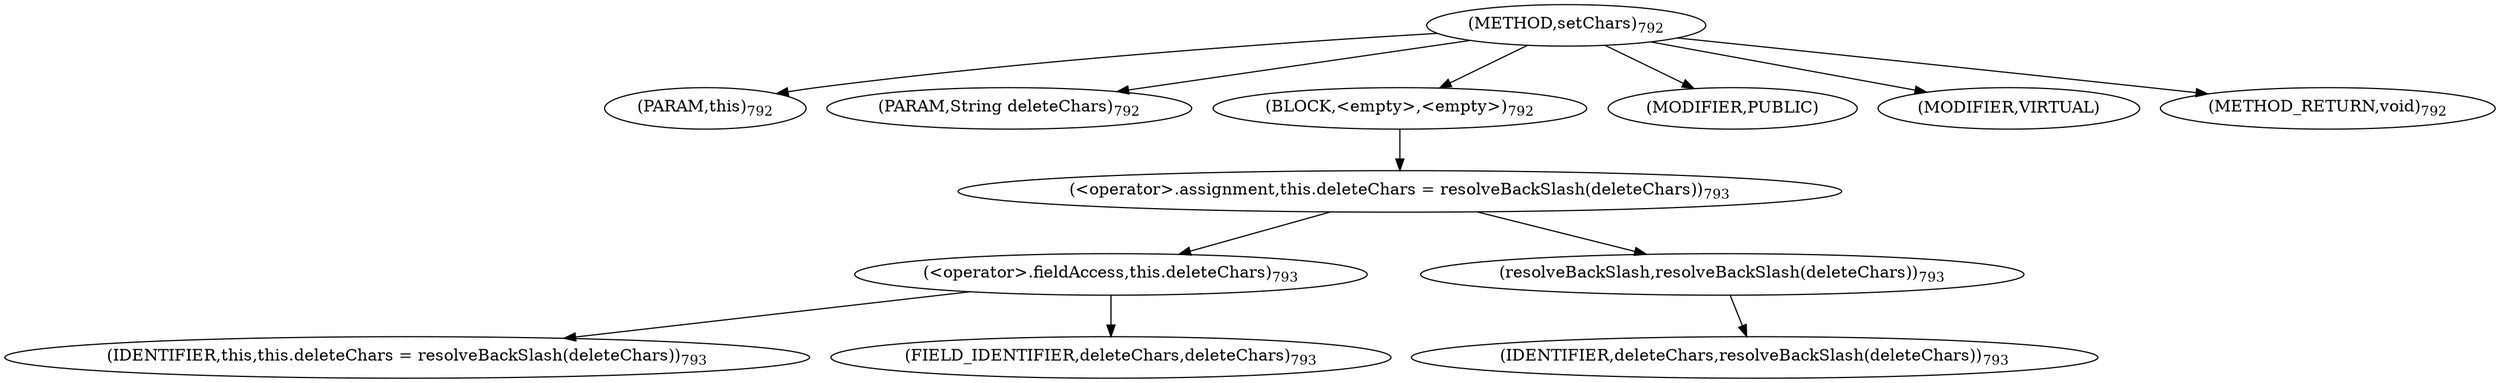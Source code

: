 digraph "setChars" {  
"1634" [label = <(METHOD,setChars)<SUB>792</SUB>> ]
"133" [label = <(PARAM,this)<SUB>792</SUB>> ]
"1635" [label = <(PARAM,String deleteChars)<SUB>792</SUB>> ]
"1636" [label = <(BLOCK,&lt;empty&gt;,&lt;empty&gt;)<SUB>792</SUB>> ]
"1637" [label = <(&lt;operator&gt;.assignment,this.deleteChars = resolveBackSlash(deleteChars))<SUB>793</SUB>> ]
"1638" [label = <(&lt;operator&gt;.fieldAccess,this.deleteChars)<SUB>793</SUB>> ]
"132" [label = <(IDENTIFIER,this,this.deleteChars = resolveBackSlash(deleteChars))<SUB>793</SUB>> ]
"1639" [label = <(FIELD_IDENTIFIER,deleteChars,deleteChars)<SUB>793</SUB>> ]
"1640" [label = <(resolveBackSlash,resolveBackSlash(deleteChars))<SUB>793</SUB>> ]
"1641" [label = <(IDENTIFIER,deleteChars,resolveBackSlash(deleteChars))<SUB>793</SUB>> ]
"1642" [label = <(MODIFIER,PUBLIC)> ]
"1643" [label = <(MODIFIER,VIRTUAL)> ]
"1644" [label = <(METHOD_RETURN,void)<SUB>792</SUB>> ]
  "1634" -> "133" 
  "1634" -> "1635" 
  "1634" -> "1636" 
  "1634" -> "1642" 
  "1634" -> "1643" 
  "1634" -> "1644" 
  "1636" -> "1637" 
  "1637" -> "1638" 
  "1637" -> "1640" 
  "1638" -> "132" 
  "1638" -> "1639" 
  "1640" -> "1641" 
}
